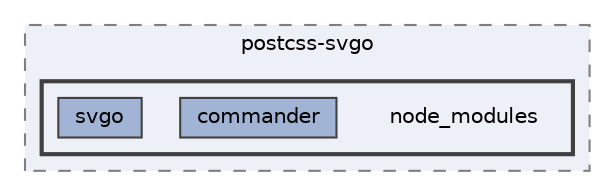 digraph "pkiclassroomrescheduler/src/main/frontend/node_modules/postcss-svgo/node_modules"
{
 // LATEX_PDF_SIZE
  bgcolor="transparent";
  edge [fontname=Helvetica,fontsize=10,labelfontname=Helvetica,labelfontsize=10];
  node [fontname=Helvetica,fontsize=10,shape=box,height=0.2,width=0.4];
  compound=true
  subgraph clusterdir_54e62e2a9d9432dc6d53e9bcdc337141 {
    graph [ bgcolor="#edf0f7", pencolor="grey50", label="postcss-svgo", fontname=Helvetica,fontsize=10 style="filled,dashed", URL="dir_54e62e2a9d9432dc6d53e9bcdc337141.html",tooltip=""]
  subgraph clusterdir_0c9a3a698b30026045e562afa8d2dcca {
    graph [ bgcolor="#edf0f7", pencolor="grey25", label="", fontname=Helvetica,fontsize=10 style="filled,bold", URL="dir_0c9a3a698b30026045e562afa8d2dcca.html",tooltip=""]
    dir_0c9a3a698b30026045e562afa8d2dcca [shape=plaintext, label="node_modules"];
  dir_582b64c431e2c7c500e58d95d9e44a80 [label="commander", fillcolor="#a2b4d6", color="grey25", style="filled", URL="dir_582b64c431e2c7c500e58d95d9e44a80.html",tooltip=""];
  dir_463f0761f6a8e44ac964dd11bb481075 [label="svgo", fillcolor="#a2b4d6", color="grey25", style="filled", URL="dir_463f0761f6a8e44ac964dd11bb481075.html",tooltip=""];
  }
  }
}
